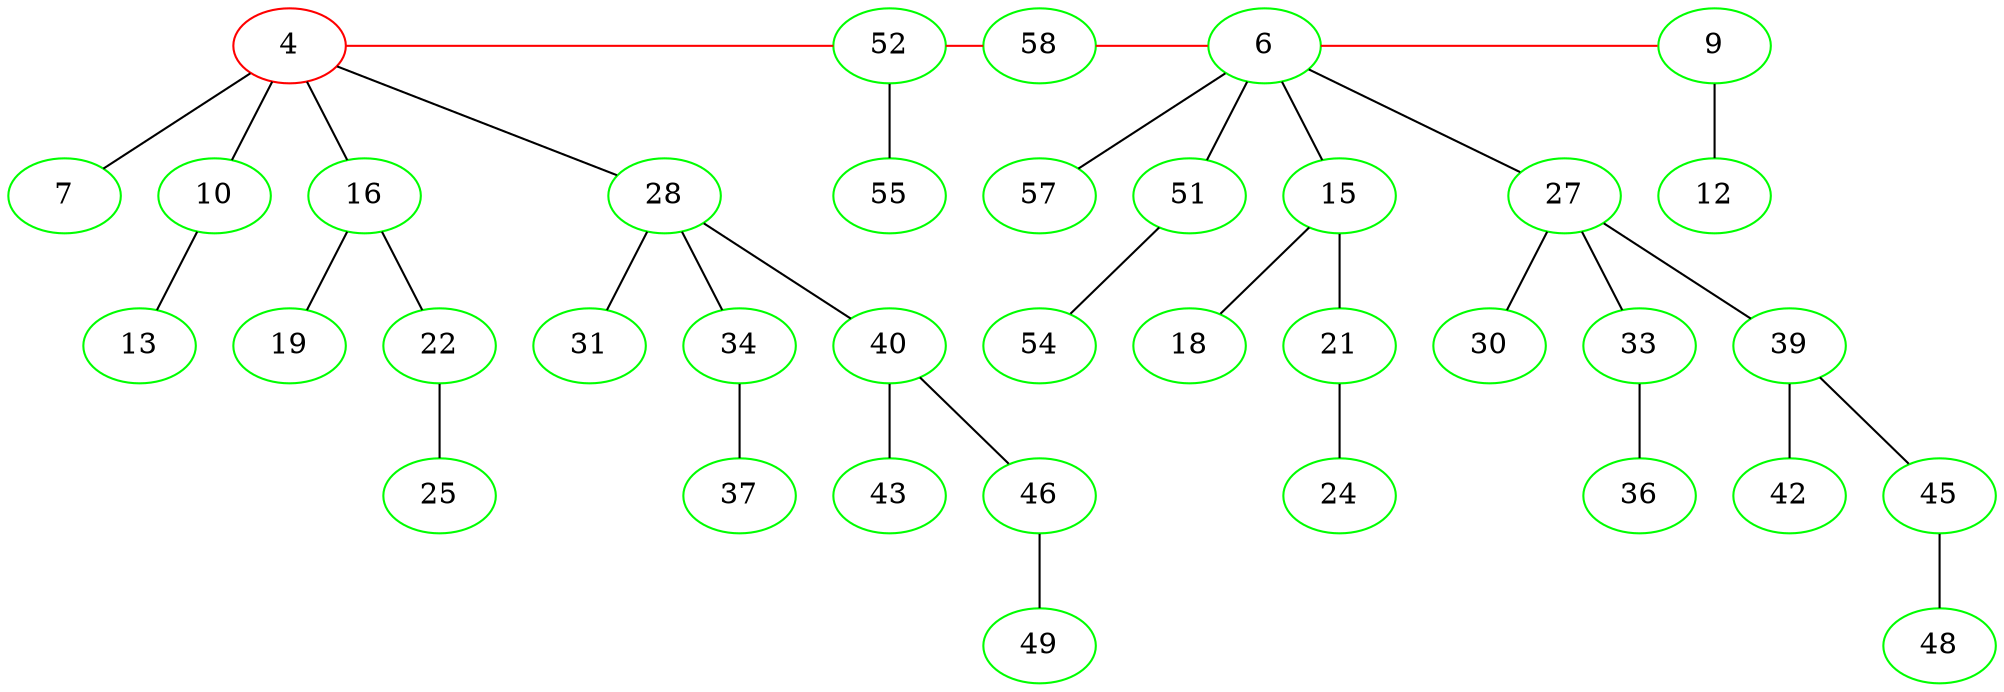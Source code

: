 graph {
	4 [label=4 color=red]
	7 [label=7 color=green]
	4 -- 7
	10 [label=10 color=green]
	4 -- 10
	16 [label=16 color=green]
	4 -- 16
	28 [label=28 color=green]
	4 -- 28
	13 [label=13 color=green]
	10 -- 13
	19 [label=19 color=green]
	16 -- 19
	22 [label=22 color=green]
	16 -- 22
	31 [label=31 color=green]
	28 -- 31
	34 [label=34 color=green]
	28 -- 34
	40 [label=40 color=green]
	28 -- 40
	25 [label=25 color=green]
	22 -- 25
	37 [label=37 color=green]
	34 -- 37
	43 [label=43 color=green]
	40 -- 43
	46 [label=46 color=green]
	40 -- 46
	49 [label=49 color=green]
	46 -- 49
	52 [label=52 color=green]
	4 -- 52 [color=red constraint=false]
	55 [label=55 color=green]
	52 -- 55
	58 [label=58 color=green]
	52 -- 58 [color=red constraint=false]
	6 [label=6 color=green]
	58 -- 6 [color=red constraint=false]
	57 [label=57 color=green]
	6 -- 57
	51 [label=51 color=green]
	6 -- 51
	15 [label=15 color=green]
	6 -- 15
	27 [label=27 color=green]
	6 -- 27
	54 [label=54 color=green]
	51 -- 54
	18 [label=18 color=green]
	15 -- 18
	21 [label=21 color=green]
	15 -- 21
	30 [label=30 color=green]
	27 -- 30
	33 [label=33 color=green]
	27 -- 33
	39 [label=39 color=green]
	27 -- 39
	24 [label=24 color=green]
	21 -- 24
	36 [label=36 color=green]
	33 -- 36
	42 [label=42 color=green]
	39 -- 42
	45 [label=45 color=green]
	39 -- 45
	48 [label=48 color=green]
	45 -- 48
	9 [label=9 color=green]
	6 -- 9 [color=red constraint=false]
	12 [label=12 color=green]
	9 -- 12
}
